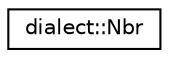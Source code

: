 digraph "Graphical Class Hierarchy"
{
  edge [fontname="Helvetica",fontsize="10",labelfontname="Helvetica",labelfontsize="10"];
  node [fontname="Helvetica",fontsize="10",shape=record];
  rankdir="LR";
  Node0 [label="dialect::Nbr",height=0.2,width=0.4,color="black", fillcolor="white", style="filled",URL="$structdialect_1_1Nbr.html",tooltip="Represents a neighbouring node to a central node. "];
}
